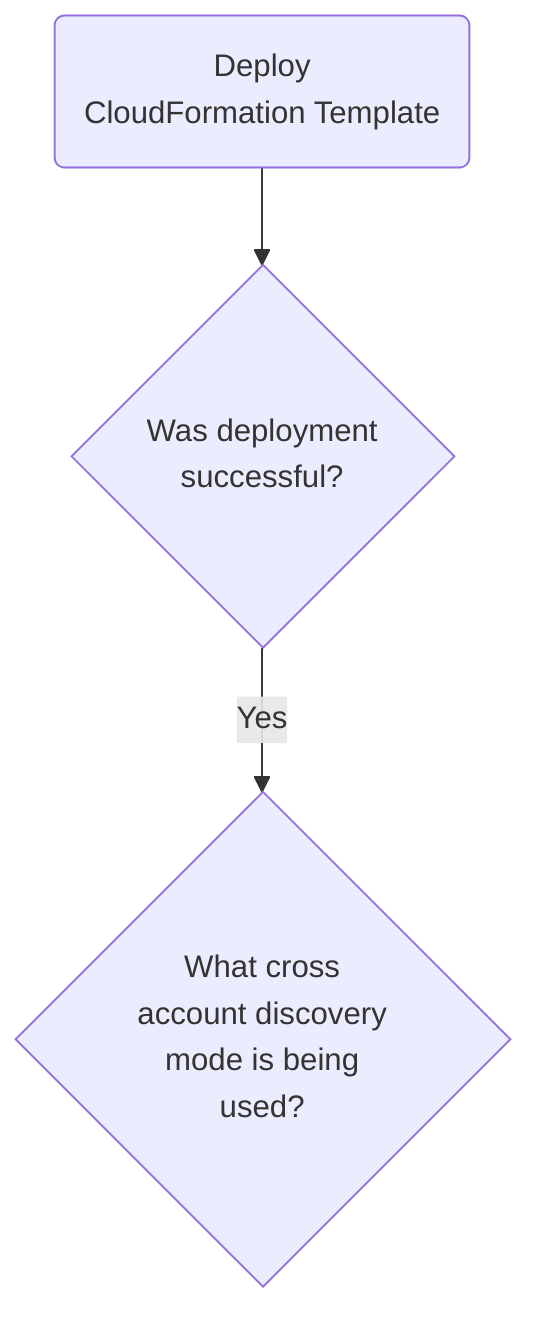 flowchart TD
    A("Deploy
    CloudFormation Template")
A --> B{"Was deployment
successful?"}
B -->|Yes| C{"What cross
account discovery
mode is being
used?"}